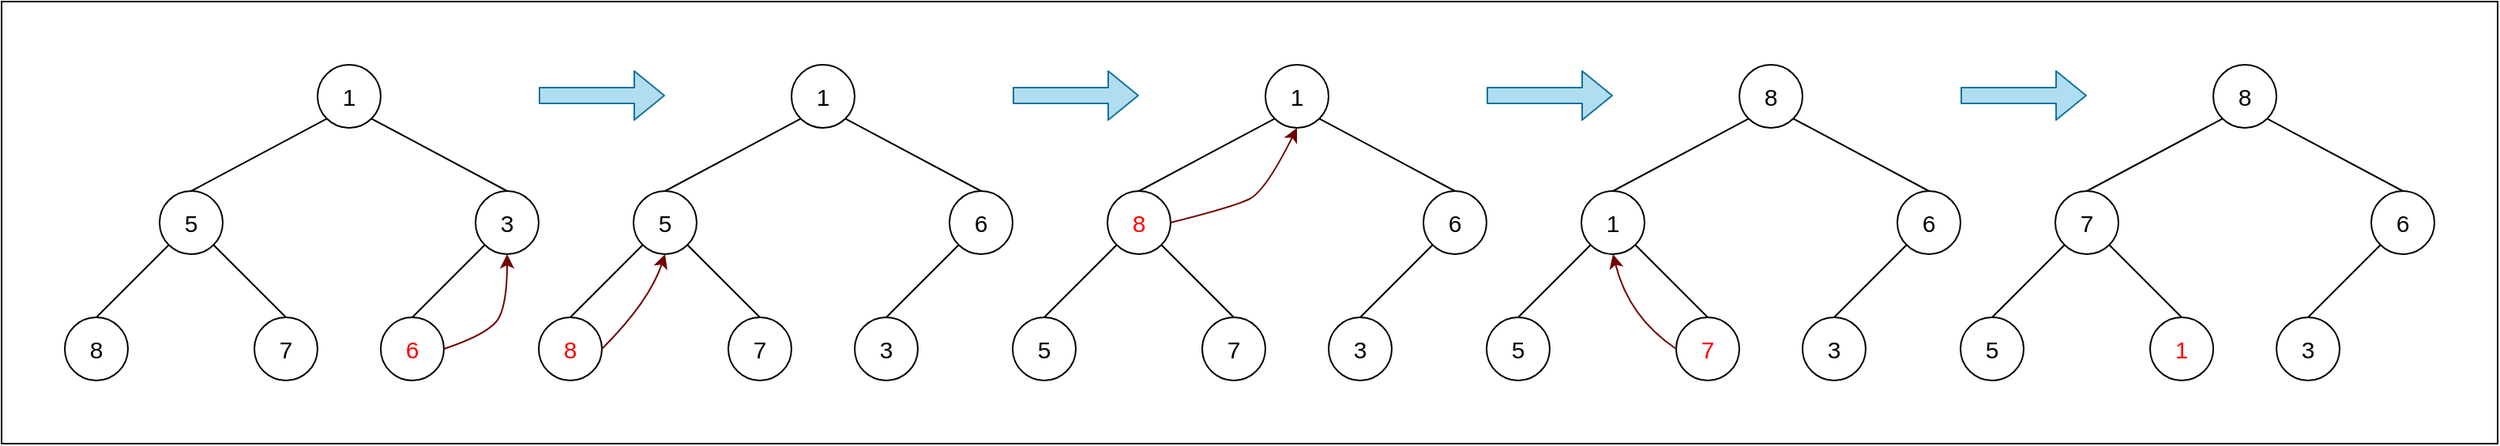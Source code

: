 <mxfile>
    <diagram id="lhrS4HBtWDkBMkvy8FpA" name="Page-1">
        <mxGraphModel dx="2638" dy="1139" grid="1" gridSize="10" guides="1" tooltips="1" connect="1" arrows="1" fold="1" page="1" pageScale="1" pageWidth="850" pageHeight="1100" math="0" shadow="0">
            <root>
                <mxCell id="0"/>
                <mxCell id="1" parent="0"/>
                <mxCell id="75" value="" style="rounded=0;whiteSpace=wrap;html=1;fontSize=15;fontColor=#FF0000;" parent="1" vertex="1">
                    <mxGeometry x="-380" y="240" width="1580" height="280" as="geometry"/>
                </mxCell>
                <mxCell id="2" value="&lt;font style=&quot;font-size: 15px;&quot;&gt;1&lt;/font&gt;" style="ellipse;whiteSpace=wrap;html=1;aspect=fixed;" parent="1" vertex="1">
                    <mxGeometry x="120" y="280" width="40" height="40" as="geometry"/>
                </mxCell>
                <mxCell id="4" value="&lt;font style=&quot;font-size: 15px;&quot;&gt;5&lt;/font&gt;" style="ellipse;whiteSpace=wrap;html=1;aspect=fixed;" parent="1" vertex="1">
                    <mxGeometry x="20" y="360" width="40" height="40" as="geometry"/>
                </mxCell>
                <mxCell id="5" value="&lt;font style=&quot;font-size: 15px;&quot;&gt;6&lt;/font&gt;" style="ellipse;whiteSpace=wrap;html=1;aspect=fixed;" parent="1" vertex="1">
                    <mxGeometry x="220" y="360" width="40" height="40" as="geometry"/>
                </mxCell>
                <mxCell id="6" value="&lt;font color=&quot;#ff0000&quot; style=&quot;font-size: 15px;&quot;&gt;8&lt;/font&gt;" style="ellipse;whiteSpace=wrap;html=1;aspect=fixed;" parent="1" vertex="1">
                    <mxGeometry x="-40" y="440" width="40" height="40" as="geometry"/>
                </mxCell>
                <mxCell id="7" value="&lt;font style=&quot;font-size: 15px;&quot;&gt;7&lt;/font&gt;" style="ellipse;whiteSpace=wrap;html=1;aspect=fixed;" parent="1" vertex="1">
                    <mxGeometry x="80" y="440" width="40" height="40" as="geometry"/>
                </mxCell>
                <mxCell id="8" value="&lt;font style=&quot;font-size: 15px;&quot;&gt;3&lt;/font&gt;" style="ellipse;whiteSpace=wrap;html=1;aspect=fixed;" parent="1" vertex="1">
                    <mxGeometry x="160" y="440" width="40" height="40" as="geometry"/>
                </mxCell>
                <mxCell id="9" value="" style="endArrow=none;html=1;fontSize=15;entryX=0;entryY=1;entryDx=0;entryDy=0;exitX=0.5;exitY=0;exitDx=0;exitDy=0;" parent="1" source="4" target="2" edge="1">
                    <mxGeometry width="50" height="50" relative="1" as="geometry">
                        <mxPoint x="60" y="370" as="sourcePoint"/>
                        <mxPoint x="110" y="320" as="targetPoint"/>
                    </mxGeometry>
                </mxCell>
                <mxCell id="10" value="" style="endArrow=none;html=1;fontSize=15;entryX=1;entryY=1;entryDx=0;entryDy=0;exitX=0.5;exitY=0;exitDx=0;exitDy=0;" parent="1" source="5" target="2" edge="1">
                    <mxGeometry width="50" height="50" relative="1" as="geometry">
                        <mxPoint x="60" y="370" as="sourcePoint"/>
                        <mxPoint x="110" y="320" as="targetPoint"/>
                    </mxGeometry>
                </mxCell>
                <mxCell id="12" value="" style="endArrow=none;html=1;fontSize=15;entryX=0;entryY=1;entryDx=0;entryDy=0;exitX=0.5;exitY=0;exitDx=0;exitDy=0;" parent="1" source="6" target="4" edge="1">
                    <mxGeometry width="50" height="50" relative="1" as="geometry">
                        <mxPoint x="80" y="410" as="sourcePoint"/>
                        <mxPoint x="130" y="360" as="targetPoint"/>
                    </mxGeometry>
                </mxCell>
                <mxCell id="13" value="" style="endArrow=none;html=1;fontSize=15;entryX=1;entryY=1;entryDx=0;entryDy=0;exitX=0.5;exitY=0;exitDx=0;exitDy=0;" parent="1" source="7" target="4" edge="1">
                    <mxGeometry width="50" height="50" relative="1" as="geometry">
                        <mxPoint x="80" y="410" as="sourcePoint"/>
                        <mxPoint x="130" y="360" as="targetPoint"/>
                    </mxGeometry>
                </mxCell>
                <mxCell id="14" value="" style="endArrow=none;html=1;fontSize=15;entryX=0;entryY=1;entryDx=0;entryDy=0;exitX=0.5;exitY=0;exitDx=0;exitDy=0;" parent="1" source="8" target="5" edge="1">
                    <mxGeometry width="50" height="50" relative="1" as="geometry">
                        <mxPoint x="80" y="410" as="sourcePoint"/>
                        <mxPoint x="130" y="360" as="targetPoint"/>
                    </mxGeometry>
                </mxCell>
                <mxCell id="15" value="&lt;font style=&quot;font-size: 15px;&quot;&gt;1&lt;/font&gt;" style="ellipse;whiteSpace=wrap;html=1;aspect=fixed;" parent="1" vertex="1">
                    <mxGeometry x="420" y="280" width="40" height="40" as="geometry"/>
                </mxCell>
                <mxCell id="16" value="&lt;font color=&quot;#ff0000&quot; style=&quot;font-size: 15px;&quot;&gt;8&lt;/font&gt;" style="ellipse;whiteSpace=wrap;html=1;aspect=fixed;" parent="1" vertex="1">
                    <mxGeometry x="320" y="360" width="40" height="40" as="geometry"/>
                </mxCell>
                <mxCell id="17" value="&lt;font style=&quot;font-size: 15px;&quot;&gt;6&lt;/font&gt;" style="ellipse;whiteSpace=wrap;html=1;aspect=fixed;" parent="1" vertex="1">
                    <mxGeometry x="520" y="360" width="40" height="40" as="geometry"/>
                </mxCell>
                <mxCell id="18" value="&lt;font style=&quot;font-size: 15px;&quot;&gt;5&lt;/font&gt;" style="ellipse;whiteSpace=wrap;html=1;aspect=fixed;" parent="1" vertex="1">
                    <mxGeometry x="260" y="440" width="40" height="40" as="geometry"/>
                </mxCell>
                <mxCell id="19" value="&lt;font style=&quot;font-size: 15px;&quot;&gt;7&lt;/font&gt;" style="ellipse;whiteSpace=wrap;html=1;aspect=fixed;" parent="1" vertex="1">
                    <mxGeometry x="380" y="440" width="40" height="40" as="geometry"/>
                </mxCell>
                <mxCell id="20" value="&lt;font style=&quot;font-size: 15px;&quot;&gt;3&lt;/font&gt;" style="ellipse;whiteSpace=wrap;html=1;aspect=fixed;" parent="1" vertex="1">
                    <mxGeometry x="460" y="440" width="40" height="40" as="geometry"/>
                </mxCell>
                <mxCell id="21" value="" style="endArrow=none;html=1;fontSize=15;entryX=0;entryY=1;entryDx=0;entryDy=0;exitX=0.5;exitY=0;exitDx=0;exitDy=0;" parent="1" source="16" target="15" edge="1">
                    <mxGeometry width="50" height="50" relative="1" as="geometry">
                        <mxPoint x="360" y="370" as="sourcePoint"/>
                        <mxPoint x="410" y="320" as="targetPoint"/>
                    </mxGeometry>
                </mxCell>
                <mxCell id="22" value="" style="endArrow=none;html=1;fontSize=15;entryX=1;entryY=1;entryDx=0;entryDy=0;exitX=0.5;exitY=0;exitDx=0;exitDy=0;" parent="1" source="17" target="15" edge="1">
                    <mxGeometry width="50" height="50" relative="1" as="geometry">
                        <mxPoint x="360" y="370" as="sourcePoint"/>
                        <mxPoint x="410" y="320" as="targetPoint"/>
                    </mxGeometry>
                </mxCell>
                <mxCell id="23" value="" style="endArrow=none;html=1;fontSize=15;entryX=0;entryY=1;entryDx=0;entryDy=0;exitX=0.5;exitY=0;exitDx=0;exitDy=0;" parent="1" source="18" target="16" edge="1">
                    <mxGeometry width="50" height="50" relative="1" as="geometry">
                        <mxPoint x="380" y="410" as="sourcePoint"/>
                        <mxPoint x="430" y="360" as="targetPoint"/>
                    </mxGeometry>
                </mxCell>
                <mxCell id="24" value="" style="endArrow=none;html=1;fontSize=15;entryX=1;entryY=1;entryDx=0;entryDy=0;exitX=0.5;exitY=0;exitDx=0;exitDy=0;" parent="1" source="19" target="16" edge="1">
                    <mxGeometry width="50" height="50" relative="1" as="geometry">
                        <mxPoint x="380" y="410" as="sourcePoint"/>
                        <mxPoint x="430" y="360" as="targetPoint"/>
                    </mxGeometry>
                </mxCell>
                <mxCell id="25" value="" style="endArrow=none;html=1;fontSize=15;entryX=0;entryY=1;entryDx=0;entryDy=0;exitX=0.5;exitY=0;exitDx=0;exitDy=0;" parent="1" source="20" target="17" edge="1">
                    <mxGeometry width="50" height="50" relative="1" as="geometry">
                        <mxPoint x="380" y="410" as="sourcePoint"/>
                        <mxPoint x="430" y="360" as="targetPoint"/>
                    </mxGeometry>
                </mxCell>
                <mxCell id="26" value="&lt;font style=&quot;font-size: 15px;&quot;&gt;1&lt;/font&gt;" style="ellipse;whiteSpace=wrap;html=1;aspect=fixed;" parent="1" vertex="1">
                    <mxGeometry x="-180" y="280" width="40" height="40" as="geometry"/>
                </mxCell>
                <mxCell id="27" value="&lt;font style=&quot;font-size: 15px;&quot;&gt;5&lt;/font&gt;" style="ellipse;whiteSpace=wrap;html=1;aspect=fixed;" parent="1" vertex="1">
                    <mxGeometry x="-280" y="360" width="40" height="40" as="geometry"/>
                </mxCell>
                <mxCell id="28" value="&lt;font style=&quot;font-size: 15px;&quot;&gt;3&lt;/font&gt;" style="ellipse;whiteSpace=wrap;html=1;aspect=fixed;" parent="1" vertex="1">
                    <mxGeometry x="-80" y="360" width="40" height="40" as="geometry"/>
                </mxCell>
                <mxCell id="29" value="&lt;font style=&quot;font-size: 15px;&quot;&gt;8&lt;/font&gt;" style="ellipse;whiteSpace=wrap;html=1;aspect=fixed;" parent="1" vertex="1">
                    <mxGeometry x="-340" y="440" width="40" height="40" as="geometry"/>
                </mxCell>
                <mxCell id="30" value="&lt;font style=&quot;font-size: 15px;&quot;&gt;7&lt;/font&gt;" style="ellipse;whiteSpace=wrap;html=1;aspect=fixed;" parent="1" vertex="1">
                    <mxGeometry x="-220" y="440" width="40" height="40" as="geometry"/>
                </mxCell>
                <mxCell id="31" value="&lt;font color=&quot;#ff0000&quot; style=&quot;font-size: 15px;&quot;&gt;6&lt;/font&gt;" style="ellipse;whiteSpace=wrap;html=1;aspect=fixed;" parent="1" vertex="1">
                    <mxGeometry x="-140" y="440" width="40" height="40" as="geometry"/>
                </mxCell>
                <mxCell id="32" value="" style="endArrow=none;html=1;fontSize=15;entryX=0;entryY=1;entryDx=0;entryDy=0;exitX=0.5;exitY=0;exitDx=0;exitDy=0;" parent="1" source="27" target="26" edge="1">
                    <mxGeometry width="50" height="50" relative="1" as="geometry">
                        <mxPoint x="-240" y="370" as="sourcePoint"/>
                        <mxPoint x="-190" y="320" as="targetPoint"/>
                    </mxGeometry>
                </mxCell>
                <mxCell id="33" value="" style="endArrow=none;html=1;fontSize=15;entryX=1;entryY=1;entryDx=0;entryDy=0;exitX=0.5;exitY=0;exitDx=0;exitDy=0;" parent="1" source="28" target="26" edge="1">
                    <mxGeometry width="50" height="50" relative="1" as="geometry">
                        <mxPoint x="-240" y="370" as="sourcePoint"/>
                        <mxPoint x="-190" y="320" as="targetPoint"/>
                    </mxGeometry>
                </mxCell>
                <mxCell id="34" value="" style="endArrow=none;html=1;fontSize=15;entryX=0;entryY=1;entryDx=0;entryDy=0;exitX=0.5;exitY=0;exitDx=0;exitDy=0;" parent="1" source="29" target="27" edge="1">
                    <mxGeometry width="50" height="50" relative="1" as="geometry">
                        <mxPoint x="-220" y="410" as="sourcePoint"/>
                        <mxPoint x="-170" y="360" as="targetPoint"/>
                    </mxGeometry>
                </mxCell>
                <mxCell id="35" value="" style="endArrow=none;html=1;fontSize=15;entryX=1;entryY=1;entryDx=0;entryDy=0;exitX=0.5;exitY=0;exitDx=0;exitDy=0;" parent="1" source="30" target="27" edge="1">
                    <mxGeometry width="50" height="50" relative="1" as="geometry">
                        <mxPoint x="-220" y="410" as="sourcePoint"/>
                        <mxPoint x="-170" y="360" as="targetPoint"/>
                    </mxGeometry>
                </mxCell>
                <mxCell id="36" value="" style="endArrow=none;html=1;fontSize=15;entryX=0;entryY=1;entryDx=0;entryDy=0;exitX=0.5;exitY=0;exitDx=0;exitDy=0;" parent="1" source="31" target="28" edge="1">
                    <mxGeometry width="50" height="50" relative="1" as="geometry">
                        <mxPoint x="-220" y="410" as="sourcePoint"/>
                        <mxPoint x="-170" y="360" as="targetPoint"/>
                    </mxGeometry>
                </mxCell>
                <mxCell id="37" value="&lt;font style=&quot;font-size: 15px;&quot;&gt;8&lt;/font&gt;" style="ellipse;whiteSpace=wrap;html=1;aspect=fixed;" parent="1" vertex="1">
                    <mxGeometry x="720" y="280" width="40" height="40" as="geometry"/>
                </mxCell>
                <mxCell id="38" value="&lt;font style=&quot;font-size: 15px;&quot;&gt;1&lt;/font&gt;" style="ellipse;whiteSpace=wrap;html=1;aspect=fixed;" parent="1" vertex="1">
                    <mxGeometry x="620" y="360" width="40" height="40" as="geometry"/>
                </mxCell>
                <mxCell id="39" value="&lt;font style=&quot;font-size: 15px;&quot;&gt;6&lt;/font&gt;" style="ellipse;whiteSpace=wrap;html=1;aspect=fixed;" parent="1" vertex="1">
                    <mxGeometry x="820" y="360" width="40" height="40" as="geometry"/>
                </mxCell>
                <mxCell id="40" value="&lt;font style=&quot;font-size: 15px;&quot;&gt;5&lt;/font&gt;" style="ellipse;whiteSpace=wrap;html=1;aspect=fixed;" parent="1" vertex="1">
                    <mxGeometry x="560" y="440" width="40" height="40" as="geometry"/>
                </mxCell>
                <mxCell id="41" value="&lt;font color=&quot;#ff0000&quot; style=&quot;font-size: 15px;&quot;&gt;7&lt;/font&gt;" style="ellipse;whiteSpace=wrap;html=1;aspect=fixed;" parent="1" vertex="1">
                    <mxGeometry x="680" y="440" width="40" height="40" as="geometry"/>
                </mxCell>
                <mxCell id="42" value="&lt;font style=&quot;font-size: 15px;&quot;&gt;3&lt;/font&gt;" style="ellipse;whiteSpace=wrap;html=1;aspect=fixed;" parent="1" vertex="1">
                    <mxGeometry x="760" y="440" width="40" height="40" as="geometry"/>
                </mxCell>
                <mxCell id="43" value="" style="endArrow=none;html=1;fontSize=15;entryX=0;entryY=1;entryDx=0;entryDy=0;exitX=0.5;exitY=0;exitDx=0;exitDy=0;" parent="1" source="38" target="37" edge="1">
                    <mxGeometry width="50" height="50" relative="1" as="geometry">
                        <mxPoint x="660" y="370" as="sourcePoint"/>
                        <mxPoint x="710" y="320" as="targetPoint"/>
                    </mxGeometry>
                </mxCell>
                <mxCell id="44" value="" style="endArrow=none;html=1;fontSize=15;entryX=1;entryY=1;entryDx=0;entryDy=0;exitX=0.5;exitY=0;exitDx=0;exitDy=0;" parent="1" source="39" target="37" edge="1">
                    <mxGeometry width="50" height="50" relative="1" as="geometry">
                        <mxPoint x="660" y="370" as="sourcePoint"/>
                        <mxPoint x="710" y="320" as="targetPoint"/>
                    </mxGeometry>
                </mxCell>
                <mxCell id="45" value="" style="endArrow=none;html=1;fontSize=15;entryX=0;entryY=1;entryDx=0;entryDy=0;exitX=0.5;exitY=0;exitDx=0;exitDy=0;" parent="1" source="40" target="38" edge="1">
                    <mxGeometry width="50" height="50" relative="1" as="geometry">
                        <mxPoint x="680" y="410" as="sourcePoint"/>
                        <mxPoint x="730" y="360" as="targetPoint"/>
                    </mxGeometry>
                </mxCell>
                <mxCell id="46" value="" style="endArrow=none;html=1;fontSize=15;entryX=1;entryY=1;entryDx=0;entryDy=0;exitX=0.5;exitY=0;exitDx=0;exitDy=0;" parent="1" source="41" target="38" edge="1">
                    <mxGeometry width="50" height="50" relative="1" as="geometry">
                        <mxPoint x="680" y="410" as="sourcePoint"/>
                        <mxPoint x="730" y="360" as="targetPoint"/>
                    </mxGeometry>
                </mxCell>
                <mxCell id="47" value="" style="endArrow=none;html=1;fontSize=15;entryX=0;entryY=1;entryDx=0;entryDy=0;exitX=0.5;exitY=0;exitDx=0;exitDy=0;" parent="1" source="42" target="39" edge="1">
                    <mxGeometry width="50" height="50" relative="1" as="geometry">
                        <mxPoint x="680" y="410" as="sourcePoint"/>
                        <mxPoint x="730" y="360" as="targetPoint"/>
                    </mxGeometry>
                </mxCell>
                <mxCell id="70" value="" style="curved=1;endArrow=classic;html=1;fontSize=15;entryX=0.5;entryY=1;entryDx=0;entryDy=0;exitX=1;exitY=0.5;exitDx=0;exitDy=0;fillColor=#a20025;strokeColor=#6F0000;" parent="1" source="31" target="28" edge="1">
                    <mxGeometry width="50" height="50" relative="1" as="geometry">
                        <mxPoint x="-140" y="480" as="sourcePoint"/>
                        <mxPoint x="-30" y="410" as="targetPoint"/>
                        <Array as="points">
                            <mxPoint x="-70" y="450"/>
                            <mxPoint x="-60" y="430"/>
                        </Array>
                    </mxGeometry>
                </mxCell>
                <mxCell id="71" value="" style="curved=1;endArrow=classic;html=1;fontSize=15;entryX=0.5;entryY=1;entryDx=0;entryDy=0;exitX=1;exitY=0.5;exitDx=0;exitDy=0;fillColor=#a20025;strokeColor=#6F0000;" parent="1" source="6" target="4" edge="1">
                    <mxGeometry width="50" height="50" relative="1" as="geometry">
                        <mxPoint x="50" y="400" as="sourcePoint"/>
                        <mxPoint x="100" y="350" as="targetPoint"/>
                        <Array as="points">
                            <mxPoint x="30" y="430"/>
                        </Array>
                    </mxGeometry>
                </mxCell>
                <mxCell id="72" value="" style="curved=1;endArrow=classic;html=1;fontSize=15;entryX=0.5;entryY=1;entryDx=0;entryDy=0;exitX=1;exitY=0.5;exitDx=0;exitDy=0;fillColor=#a20025;strokeColor=#6F0000;" parent="1" source="16" target="15" edge="1">
                    <mxGeometry width="50" height="50" relative="1" as="geometry">
                        <mxPoint x="370" y="400" as="sourcePoint"/>
                        <mxPoint x="420" y="350" as="targetPoint"/>
                        <Array as="points">
                            <mxPoint x="400" y="370"/>
                            <mxPoint x="420" y="360"/>
                        </Array>
                    </mxGeometry>
                </mxCell>
                <mxCell id="73" value="" style="curved=1;endArrow=classic;html=1;fontSize=15;entryX=0.5;entryY=1;entryDx=0;entryDy=0;exitX=0;exitY=0.5;exitDx=0;exitDy=0;fillColor=#a20025;strokeColor=#6F0000;" parent="1" source="41" target="38" edge="1">
                    <mxGeometry width="50" height="50" relative="1" as="geometry">
                        <mxPoint x="700" y="250" as="sourcePoint"/>
                        <mxPoint x="750" y="200" as="targetPoint"/>
                        <Array as="points">
                            <mxPoint x="650" y="440"/>
                        </Array>
                    </mxGeometry>
                </mxCell>
                <mxCell id="76" value="&lt;font style=&quot;font-size: 15px;&quot;&gt;8&lt;/font&gt;" style="ellipse;whiteSpace=wrap;html=1;aspect=fixed;" vertex="1" parent="1">
                    <mxGeometry x="1020" y="280" width="40" height="40" as="geometry"/>
                </mxCell>
                <mxCell id="77" value="&lt;font style=&quot;font-size: 15px;&quot;&gt;7&lt;/font&gt;" style="ellipse;whiteSpace=wrap;html=1;aspect=fixed;" vertex="1" parent="1">
                    <mxGeometry x="920" y="360" width="40" height="40" as="geometry"/>
                </mxCell>
                <mxCell id="78" value="&lt;font style=&quot;font-size: 15px;&quot;&gt;6&lt;/font&gt;" style="ellipse;whiteSpace=wrap;html=1;aspect=fixed;" vertex="1" parent="1">
                    <mxGeometry x="1120" y="360" width="40" height="40" as="geometry"/>
                </mxCell>
                <mxCell id="79" value="&lt;font style=&quot;font-size: 15px;&quot;&gt;5&lt;/font&gt;" style="ellipse;whiteSpace=wrap;html=1;aspect=fixed;" vertex="1" parent="1">
                    <mxGeometry x="860" y="440" width="40" height="40" as="geometry"/>
                </mxCell>
                <mxCell id="80" value="&lt;font color=&quot;#ff0000&quot; style=&quot;font-size: 15px;&quot;&gt;1&lt;/font&gt;" style="ellipse;whiteSpace=wrap;html=1;aspect=fixed;" vertex="1" parent="1">
                    <mxGeometry x="980" y="440" width="40" height="40" as="geometry"/>
                </mxCell>
                <mxCell id="81" value="&lt;font style=&quot;font-size: 15px;&quot;&gt;3&lt;/font&gt;" style="ellipse;whiteSpace=wrap;html=1;aspect=fixed;" vertex="1" parent="1">
                    <mxGeometry x="1060" y="440" width="40" height="40" as="geometry"/>
                </mxCell>
                <mxCell id="82" value="" style="endArrow=none;html=1;fontSize=15;entryX=0;entryY=1;entryDx=0;entryDy=0;exitX=0.5;exitY=0;exitDx=0;exitDy=0;" edge="1" parent="1" source="77" target="76">
                    <mxGeometry width="50" height="50" relative="1" as="geometry">
                        <mxPoint x="960" y="370" as="sourcePoint"/>
                        <mxPoint x="1010" y="320" as="targetPoint"/>
                    </mxGeometry>
                </mxCell>
                <mxCell id="83" value="" style="endArrow=none;html=1;fontSize=15;entryX=1;entryY=1;entryDx=0;entryDy=0;exitX=0.5;exitY=0;exitDx=0;exitDy=0;" edge="1" parent="1" source="78" target="76">
                    <mxGeometry width="50" height="50" relative="1" as="geometry">
                        <mxPoint x="960" y="370" as="sourcePoint"/>
                        <mxPoint x="1010" y="320" as="targetPoint"/>
                    </mxGeometry>
                </mxCell>
                <mxCell id="84" value="" style="endArrow=none;html=1;fontSize=15;entryX=0;entryY=1;entryDx=0;entryDy=0;exitX=0.5;exitY=0;exitDx=0;exitDy=0;" edge="1" parent="1" source="79" target="77">
                    <mxGeometry width="50" height="50" relative="1" as="geometry">
                        <mxPoint x="980" y="410" as="sourcePoint"/>
                        <mxPoint x="1030" y="360" as="targetPoint"/>
                    </mxGeometry>
                </mxCell>
                <mxCell id="85" value="" style="endArrow=none;html=1;fontSize=15;entryX=1;entryY=1;entryDx=0;entryDy=0;exitX=0.5;exitY=0;exitDx=0;exitDy=0;" edge="1" parent="1" source="80" target="77">
                    <mxGeometry width="50" height="50" relative="1" as="geometry">
                        <mxPoint x="980" y="410" as="sourcePoint"/>
                        <mxPoint x="1030" y="360" as="targetPoint"/>
                    </mxGeometry>
                </mxCell>
                <mxCell id="86" value="" style="endArrow=none;html=1;fontSize=15;entryX=0;entryY=1;entryDx=0;entryDy=0;exitX=0.5;exitY=0;exitDx=0;exitDy=0;" edge="1" parent="1" source="81" target="78">
                    <mxGeometry width="50" height="50" relative="1" as="geometry">
                        <mxPoint x="980" y="410" as="sourcePoint"/>
                        <mxPoint x="1030" y="360" as="targetPoint"/>
                    </mxGeometry>
                </mxCell>
                <mxCell id="88" value="" style="shape=flexArrow;endArrow=classic;html=1;fontSize=15;fontColor=#FF0000;fillColor=#b1ddf0;strokeColor=#10739e;" edge="1" parent="1">
                    <mxGeometry width="50" height="50" relative="1" as="geometry">
                        <mxPoint x="-40" y="299.5" as="sourcePoint"/>
                        <mxPoint x="40" y="299.5" as="targetPoint"/>
                    </mxGeometry>
                </mxCell>
                <mxCell id="89" value="" style="shape=flexArrow;endArrow=classic;html=1;fontSize=15;fontColor=#FF0000;fillColor=#b1ddf0;strokeColor=#10739e;" edge="1" parent="1">
                    <mxGeometry width="50" height="50" relative="1" as="geometry">
                        <mxPoint x="260" y="299.5" as="sourcePoint"/>
                        <mxPoint x="340" y="299.5" as="targetPoint"/>
                    </mxGeometry>
                </mxCell>
                <mxCell id="90" value="" style="shape=flexArrow;endArrow=classic;html=1;fontSize=15;fontColor=#FF0000;fillColor=#b1ddf0;strokeColor=#10739e;" edge="1" parent="1">
                    <mxGeometry width="50" height="50" relative="1" as="geometry">
                        <mxPoint x="560" y="299.5" as="sourcePoint"/>
                        <mxPoint x="640" y="299.5" as="targetPoint"/>
                    </mxGeometry>
                </mxCell>
                <mxCell id="91" value="" style="shape=flexArrow;endArrow=classic;html=1;fontSize=15;fontColor=#FF0000;fillColor=#b1ddf0;strokeColor=#10739e;" edge="1" parent="1">
                    <mxGeometry width="50" height="50" relative="1" as="geometry">
                        <mxPoint x="860" y="299.5" as="sourcePoint"/>
                        <mxPoint x="940" y="299.5" as="targetPoint"/>
                    </mxGeometry>
                </mxCell>
            </root>
        </mxGraphModel>
    </diagram>
</mxfile>